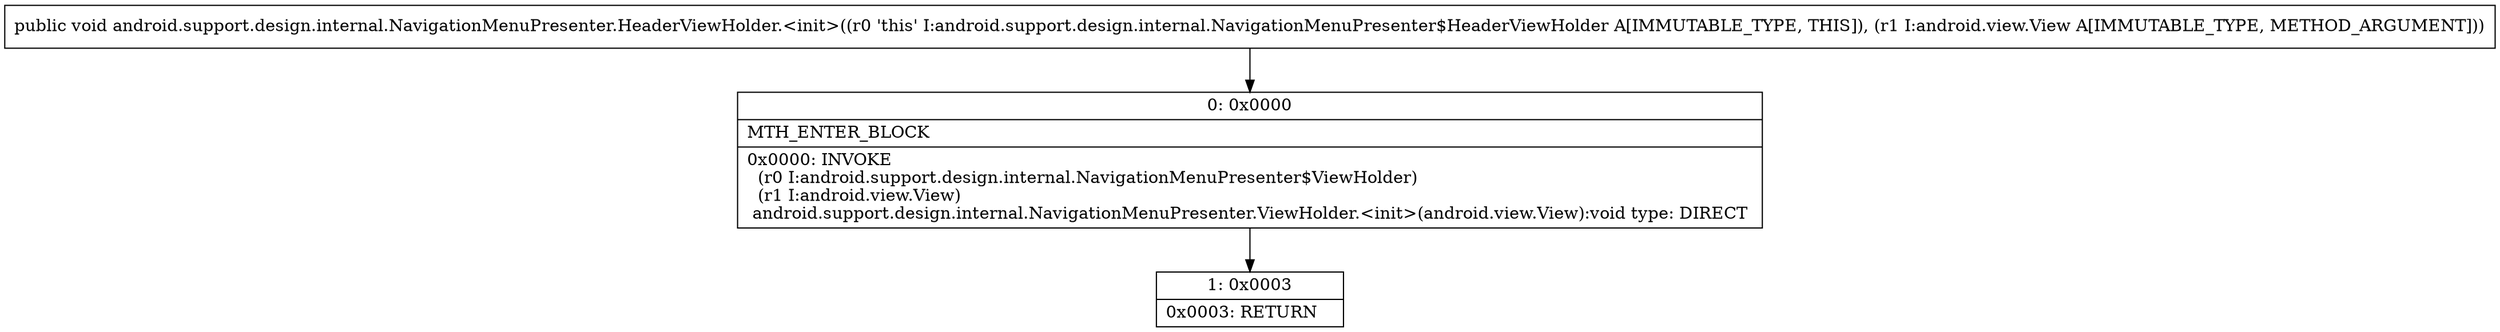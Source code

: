 digraph "CFG forandroid.support.design.internal.NavigationMenuPresenter.HeaderViewHolder.\<init\>(Landroid\/view\/View;)V" {
Node_0 [shape=record,label="{0\:\ 0x0000|MTH_ENTER_BLOCK\l|0x0000: INVOKE  \l  (r0 I:android.support.design.internal.NavigationMenuPresenter$ViewHolder)\l  (r1 I:android.view.View)\l android.support.design.internal.NavigationMenuPresenter.ViewHolder.\<init\>(android.view.View):void type: DIRECT \l}"];
Node_1 [shape=record,label="{1\:\ 0x0003|0x0003: RETURN   \l}"];
MethodNode[shape=record,label="{public void android.support.design.internal.NavigationMenuPresenter.HeaderViewHolder.\<init\>((r0 'this' I:android.support.design.internal.NavigationMenuPresenter$HeaderViewHolder A[IMMUTABLE_TYPE, THIS]), (r1 I:android.view.View A[IMMUTABLE_TYPE, METHOD_ARGUMENT])) }"];
MethodNode -> Node_0;
Node_0 -> Node_1;
}

